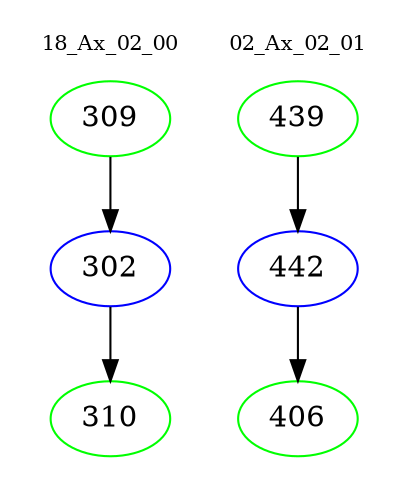digraph{
subgraph cluster_0 {
color = white
label = "18_Ax_02_00";
fontsize=10;
T0_309 [label="309", color="green"]
T0_309 -> T0_302 [color="black"]
T0_302 [label="302", color="blue"]
T0_302 -> T0_310 [color="black"]
T0_310 [label="310", color="green"]
}
subgraph cluster_1 {
color = white
label = "02_Ax_02_01";
fontsize=10;
T1_439 [label="439", color="green"]
T1_439 -> T1_442 [color="black"]
T1_442 [label="442", color="blue"]
T1_442 -> T1_406 [color="black"]
T1_406 [label="406", color="green"]
}
}
